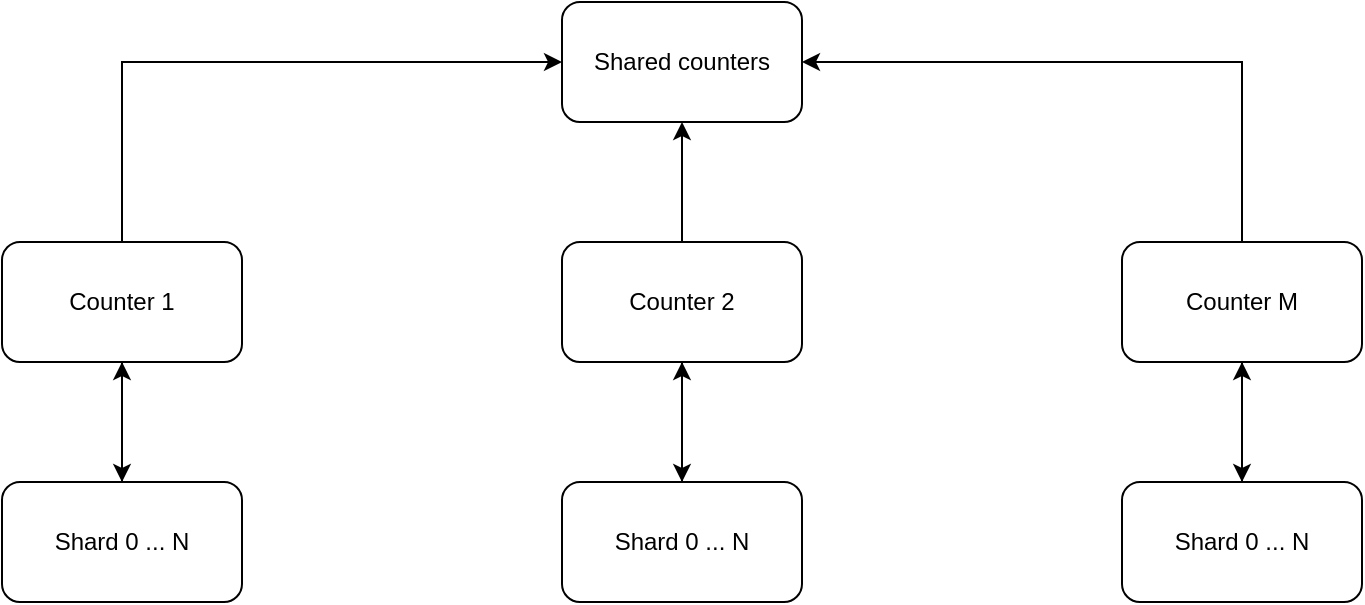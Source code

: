 <mxfile version="21.3.7" type="device">
  <diagram name="Page-1" id="xkfwA3A5w6t89UJR4Rd4">
    <mxGraphModel dx="882" dy="596" grid="1" gridSize="10" guides="1" tooltips="1" connect="1" arrows="1" fold="1" page="1" pageScale="1" pageWidth="850" pageHeight="1100" math="0" shadow="0">
      <root>
        <mxCell id="0" />
        <mxCell id="1" parent="0" />
        <mxCell id="jO0SSjTGBiaMF8YNECVp-7" style="edgeStyle=orthogonalEdgeStyle;rounded=0;orthogonalLoop=1;jettySize=auto;html=1;exitX=0.5;exitY=1;exitDx=0;exitDy=0;entryX=0.5;entryY=0;entryDx=0;entryDy=0;" edge="1" parent="1" source="jO0SSjTGBiaMF8YNECVp-1" target="jO0SSjTGBiaMF8YNECVp-4">
          <mxGeometry relative="1" as="geometry" />
        </mxCell>
        <mxCell id="jO0SSjTGBiaMF8YNECVp-13" style="edgeStyle=orthogonalEdgeStyle;rounded=0;orthogonalLoop=1;jettySize=auto;html=1;exitX=0.5;exitY=0;exitDx=0;exitDy=0;entryX=0;entryY=0.5;entryDx=0;entryDy=0;" edge="1" parent="1" source="jO0SSjTGBiaMF8YNECVp-1" target="jO0SSjTGBiaMF8YNECVp-10">
          <mxGeometry relative="1" as="geometry" />
        </mxCell>
        <mxCell id="jO0SSjTGBiaMF8YNECVp-1" value="Counter 1" style="rounded=1;whiteSpace=wrap;html=1;" vertex="1" parent="1">
          <mxGeometry x="80" y="200" width="120" height="60" as="geometry" />
        </mxCell>
        <mxCell id="jO0SSjTGBiaMF8YNECVp-8" style="edgeStyle=orthogonalEdgeStyle;rounded=0;orthogonalLoop=1;jettySize=auto;html=1;exitX=0.5;exitY=1;exitDx=0;exitDy=0;entryX=0.5;entryY=0;entryDx=0;entryDy=0;" edge="1" parent="1" source="jO0SSjTGBiaMF8YNECVp-2" target="jO0SSjTGBiaMF8YNECVp-5">
          <mxGeometry relative="1" as="geometry" />
        </mxCell>
        <mxCell id="jO0SSjTGBiaMF8YNECVp-14" style="edgeStyle=orthogonalEdgeStyle;rounded=0;orthogonalLoop=1;jettySize=auto;html=1;exitX=0.5;exitY=0;exitDx=0;exitDy=0;entryX=0.5;entryY=1;entryDx=0;entryDy=0;" edge="1" parent="1" source="jO0SSjTGBiaMF8YNECVp-2" target="jO0SSjTGBiaMF8YNECVp-10">
          <mxGeometry relative="1" as="geometry" />
        </mxCell>
        <mxCell id="jO0SSjTGBiaMF8YNECVp-2" value="Counter 2" style="rounded=1;whiteSpace=wrap;html=1;" vertex="1" parent="1">
          <mxGeometry x="360" y="200" width="120" height="60" as="geometry" />
        </mxCell>
        <mxCell id="jO0SSjTGBiaMF8YNECVp-9" style="edgeStyle=orthogonalEdgeStyle;rounded=0;orthogonalLoop=1;jettySize=auto;html=1;exitX=0.5;exitY=1;exitDx=0;exitDy=0;entryX=0.5;entryY=0;entryDx=0;entryDy=0;" edge="1" parent="1" source="jO0SSjTGBiaMF8YNECVp-3" target="jO0SSjTGBiaMF8YNECVp-6">
          <mxGeometry relative="1" as="geometry" />
        </mxCell>
        <mxCell id="jO0SSjTGBiaMF8YNECVp-15" style="edgeStyle=orthogonalEdgeStyle;rounded=0;orthogonalLoop=1;jettySize=auto;html=1;exitX=0.5;exitY=0;exitDx=0;exitDy=0;entryX=1;entryY=0.5;entryDx=0;entryDy=0;" edge="1" parent="1" source="jO0SSjTGBiaMF8YNECVp-3" target="jO0SSjTGBiaMF8YNECVp-10">
          <mxGeometry relative="1" as="geometry" />
        </mxCell>
        <mxCell id="jO0SSjTGBiaMF8YNECVp-3" value="Counter M" style="rounded=1;whiteSpace=wrap;html=1;" vertex="1" parent="1">
          <mxGeometry x="640" y="200" width="120" height="60" as="geometry" />
        </mxCell>
        <mxCell id="jO0SSjTGBiaMF8YNECVp-16" style="edgeStyle=orthogonalEdgeStyle;rounded=0;orthogonalLoop=1;jettySize=auto;html=1;exitX=0.5;exitY=0;exitDx=0;exitDy=0;entryX=0.5;entryY=1;entryDx=0;entryDy=0;" edge="1" parent="1" source="jO0SSjTGBiaMF8YNECVp-4" target="jO0SSjTGBiaMF8YNECVp-1">
          <mxGeometry relative="1" as="geometry" />
        </mxCell>
        <mxCell id="jO0SSjTGBiaMF8YNECVp-4" value="Shard 0 ... N" style="rounded=1;whiteSpace=wrap;html=1;" vertex="1" parent="1">
          <mxGeometry x="80" y="320" width="120" height="60" as="geometry" />
        </mxCell>
        <mxCell id="jO0SSjTGBiaMF8YNECVp-17" style="edgeStyle=orthogonalEdgeStyle;rounded=0;orthogonalLoop=1;jettySize=auto;html=1;exitX=0.5;exitY=0;exitDx=0;exitDy=0;entryX=0.5;entryY=1;entryDx=0;entryDy=0;" edge="1" parent="1" source="jO0SSjTGBiaMF8YNECVp-5" target="jO0SSjTGBiaMF8YNECVp-2">
          <mxGeometry relative="1" as="geometry" />
        </mxCell>
        <mxCell id="jO0SSjTGBiaMF8YNECVp-5" value="Shard 0 ... N" style="rounded=1;whiteSpace=wrap;html=1;" vertex="1" parent="1">
          <mxGeometry x="360" y="320" width="120" height="60" as="geometry" />
        </mxCell>
        <mxCell id="jO0SSjTGBiaMF8YNECVp-18" style="edgeStyle=orthogonalEdgeStyle;rounded=0;orthogonalLoop=1;jettySize=auto;html=1;exitX=0.5;exitY=0;exitDx=0;exitDy=0;entryX=0.5;entryY=1;entryDx=0;entryDy=0;" edge="1" parent="1" source="jO0SSjTGBiaMF8YNECVp-6" target="jO0SSjTGBiaMF8YNECVp-3">
          <mxGeometry relative="1" as="geometry" />
        </mxCell>
        <mxCell id="jO0SSjTGBiaMF8YNECVp-6" value="Shard 0 ... N" style="rounded=1;whiteSpace=wrap;html=1;" vertex="1" parent="1">
          <mxGeometry x="640" y="320" width="120" height="60" as="geometry" />
        </mxCell>
        <mxCell id="jO0SSjTGBiaMF8YNECVp-10" value="Shared counters" style="rounded=1;whiteSpace=wrap;html=1;" vertex="1" parent="1">
          <mxGeometry x="360" y="80" width="120" height="60" as="geometry" />
        </mxCell>
      </root>
    </mxGraphModel>
  </diagram>
</mxfile>
